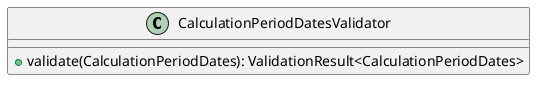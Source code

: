 @startuml

    class CalculationPeriodDatesValidator [[CalculationPeriodDatesValidator.html]] {
        +validate(CalculationPeriodDates): ValidationResult<CalculationPeriodDates>
    }

@enduml
